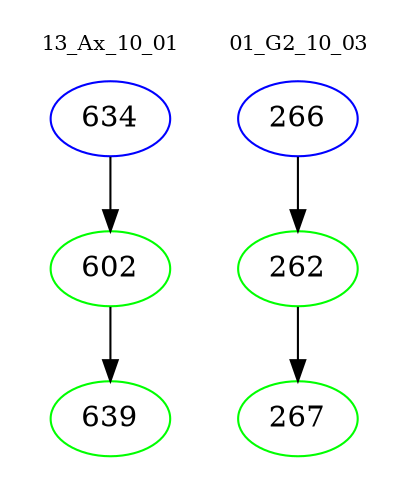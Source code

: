 digraph{
subgraph cluster_0 {
color = white
label = "13_Ax_10_01";
fontsize=10;
T0_634 [label="634", color="blue"]
T0_634 -> T0_602 [color="black"]
T0_602 [label="602", color="green"]
T0_602 -> T0_639 [color="black"]
T0_639 [label="639", color="green"]
}
subgraph cluster_1 {
color = white
label = "01_G2_10_03";
fontsize=10;
T1_266 [label="266", color="blue"]
T1_266 -> T1_262 [color="black"]
T1_262 [label="262", color="green"]
T1_262 -> T1_267 [color="black"]
T1_267 [label="267", color="green"]
}
}
